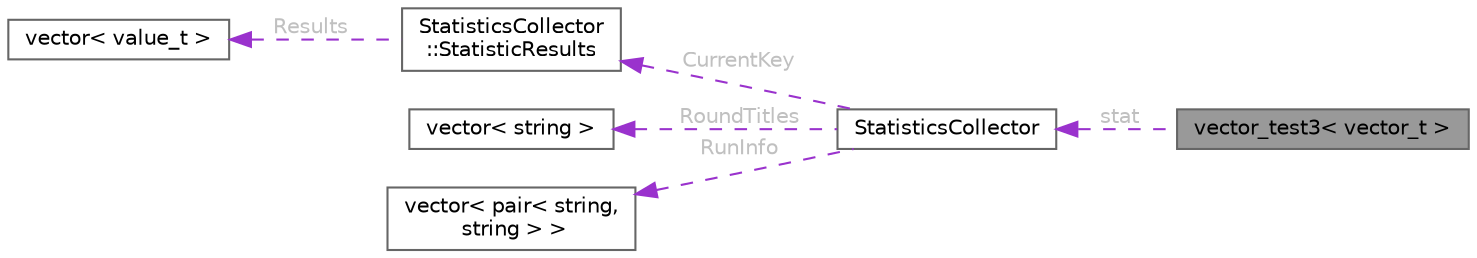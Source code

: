 digraph "vector_test3&lt; vector_t &gt;"
{
 // LATEX_PDF_SIZE
  bgcolor="transparent";
  edge [fontname=Helvetica,fontsize=10,labelfontname=Helvetica,labelfontsize=10];
  node [fontname=Helvetica,fontsize=10,shape=box,height=0.2,width=0.4];
  rankdir="LR";
  Node1 [id="Node000001",label="vector_test3\< vector_t \>",height=0.2,width=0.4,color="gray40", fillcolor="grey60", style="filled", fontcolor="black",tooltip=" "];
  Node2 -> Node1 [id="edge1_Node000001_Node000002",dir="back",color="darkorchid3",style="dashed",tooltip=" ",label=" stat",fontcolor="grey" ];
  Node2 [id="Node000002",label="StatisticsCollector",height=0.2,width=0.4,color="gray40", fillcolor="white", style="filled",URL="$class_statistics_collector.html",tooltip=" "];
  Node3 -> Node2 [id="edge2_Node000002_Node000003",dir="back",color="darkorchid3",style="dashed",tooltip=" ",label=" CurrentKey",fontcolor="grey" ];
  Node3 [id="Node000003",label="StatisticsCollector\l::StatisticResults",height=0.2,width=0.4,color="gray40", fillcolor="white", style="filled",URL="$struct_statistics_collector_1_1_statistic_results.html",tooltip=" "];
  Node4 -> Node3 [id="edge3_Node000003_Node000004",dir="back",color="darkorchid3",style="dashed",tooltip=" ",label=" Results",fontcolor="grey" ];
  Node4 [id="Node000004",label="vector\< value_t \>",height=0.2,width=0.4,color="gray40", fillcolor="white", style="filled",URL="$structvector.html",tooltip=" "];
  Node5 -> Node2 [id="edge4_Node000002_Node000005",dir="back",color="darkorchid3",style="dashed",tooltip=" ",label=" RoundTitles",fontcolor="grey" ];
  Node5 [id="Node000005",label="vector\< string \>",height=0.2,width=0.4,color="gray40", fillcolor="white", style="filled",URL="$structvector.html",tooltip=" "];
  Node6 -> Node2 [id="edge5_Node000002_Node000006",dir="back",color="darkorchid3",style="dashed",tooltip=" ",label=" RunInfo",fontcolor="grey" ];
  Node6 [id="Node000006",label="vector\< pair\< string,\l string \> \>",height=0.2,width=0.4,color="gray40", fillcolor="white", style="filled",URL="$structvector.html",tooltip=" "];
}

